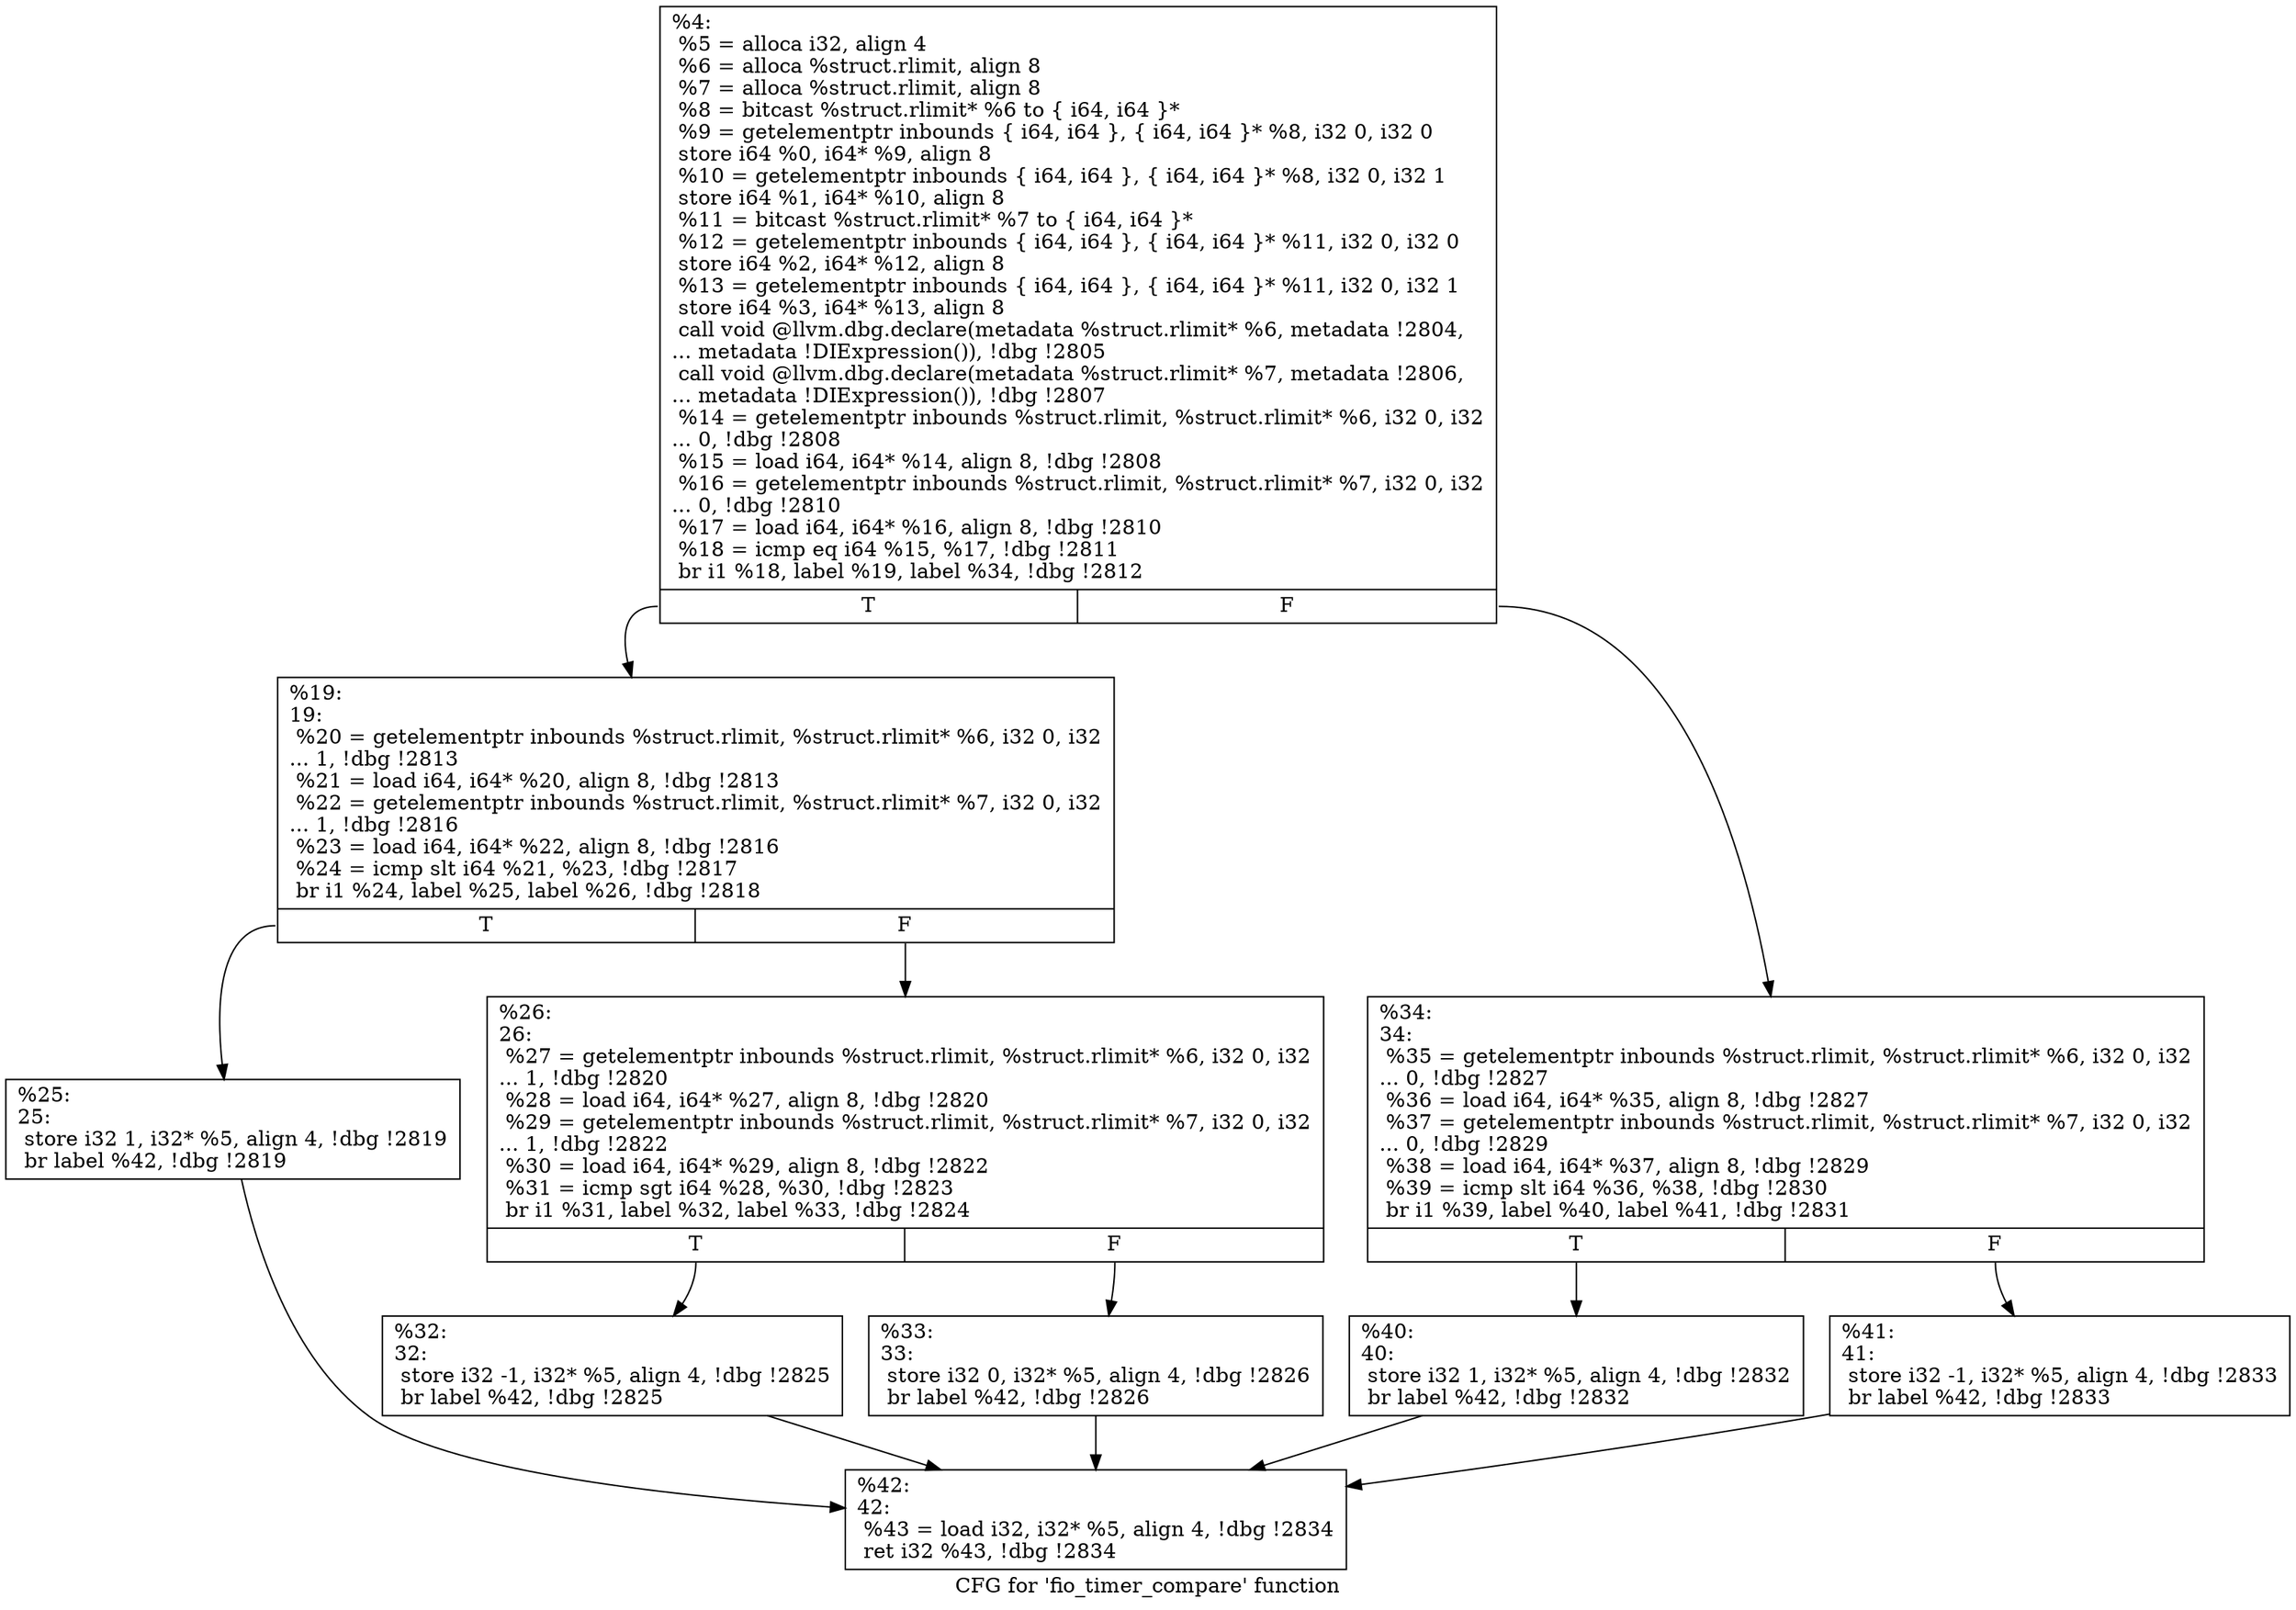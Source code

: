 digraph "CFG for 'fio_timer_compare' function" {
	label="CFG for 'fio_timer_compare' function";

	Node0x5568516f4060 [shape=record,label="{%4:\l  %5 = alloca i32, align 4\l  %6 = alloca %struct.rlimit, align 8\l  %7 = alloca %struct.rlimit, align 8\l  %8 = bitcast %struct.rlimit* %6 to \{ i64, i64 \}*\l  %9 = getelementptr inbounds \{ i64, i64 \}, \{ i64, i64 \}* %8, i32 0, i32 0\l  store i64 %0, i64* %9, align 8\l  %10 = getelementptr inbounds \{ i64, i64 \}, \{ i64, i64 \}* %8, i32 0, i32 1\l  store i64 %1, i64* %10, align 8\l  %11 = bitcast %struct.rlimit* %7 to \{ i64, i64 \}*\l  %12 = getelementptr inbounds \{ i64, i64 \}, \{ i64, i64 \}* %11, i32 0, i32 0\l  store i64 %2, i64* %12, align 8\l  %13 = getelementptr inbounds \{ i64, i64 \}, \{ i64, i64 \}* %11, i32 0, i32 1\l  store i64 %3, i64* %13, align 8\l  call void @llvm.dbg.declare(metadata %struct.rlimit* %6, metadata !2804,\l... metadata !DIExpression()), !dbg !2805\l  call void @llvm.dbg.declare(metadata %struct.rlimit* %7, metadata !2806,\l... metadata !DIExpression()), !dbg !2807\l  %14 = getelementptr inbounds %struct.rlimit, %struct.rlimit* %6, i32 0, i32\l... 0, !dbg !2808\l  %15 = load i64, i64* %14, align 8, !dbg !2808\l  %16 = getelementptr inbounds %struct.rlimit, %struct.rlimit* %7, i32 0, i32\l... 0, !dbg !2810\l  %17 = load i64, i64* %16, align 8, !dbg !2810\l  %18 = icmp eq i64 %15, %17, !dbg !2811\l  br i1 %18, label %19, label %34, !dbg !2812\l|{<s0>T|<s1>F}}"];
	Node0x5568516f4060:s0 -> Node0x5568516f67f0;
	Node0x5568516f4060:s1 -> Node0x5568516df6a0;
	Node0x5568516f67f0 [shape=record,label="{%19:\l19:                                               \l  %20 = getelementptr inbounds %struct.rlimit, %struct.rlimit* %6, i32 0, i32\l... 1, !dbg !2813\l  %21 = load i64, i64* %20, align 8, !dbg !2813\l  %22 = getelementptr inbounds %struct.rlimit, %struct.rlimit* %7, i32 0, i32\l... 1, !dbg !2816\l  %23 = load i64, i64* %22, align 8, !dbg !2816\l  %24 = icmp slt i64 %21, %23, !dbg !2817\l  br i1 %24, label %25, label %26, !dbg !2818\l|{<s0>T|<s1>F}}"];
	Node0x5568516f67f0:s0 -> Node0x5568516df560;
	Node0x5568516f67f0:s1 -> Node0x5568516df5b0;
	Node0x5568516df560 [shape=record,label="{%25:\l25:                                               \l  store i32 1, i32* %5, align 4, !dbg !2819\l  br label %42, !dbg !2819\l}"];
	Node0x5568516df560 -> Node0x5568516df790;
	Node0x5568516df5b0 [shape=record,label="{%26:\l26:                                               \l  %27 = getelementptr inbounds %struct.rlimit, %struct.rlimit* %6, i32 0, i32\l... 1, !dbg !2820\l  %28 = load i64, i64* %27, align 8, !dbg !2820\l  %29 = getelementptr inbounds %struct.rlimit, %struct.rlimit* %7, i32 0, i32\l... 1, !dbg !2822\l  %30 = load i64, i64* %29, align 8, !dbg !2822\l  %31 = icmp sgt i64 %28, %30, !dbg !2823\l  br i1 %31, label %32, label %33, !dbg !2824\l|{<s0>T|<s1>F}}"];
	Node0x5568516df5b0:s0 -> Node0x5568516df600;
	Node0x5568516df5b0:s1 -> Node0x5568516df650;
	Node0x5568516df600 [shape=record,label="{%32:\l32:                                               \l  store i32 -1, i32* %5, align 4, !dbg !2825\l  br label %42, !dbg !2825\l}"];
	Node0x5568516df600 -> Node0x5568516df790;
	Node0x5568516df650 [shape=record,label="{%33:\l33:                                               \l  store i32 0, i32* %5, align 4, !dbg !2826\l  br label %42, !dbg !2826\l}"];
	Node0x5568516df650 -> Node0x5568516df790;
	Node0x5568516df6a0 [shape=record,label="{%34:\l34:                                               \l  %35 = getelementptr inbounds %struct.rlimit, %struct.rlimit* %6, i32 0, i32\l... 0, !dbg !2827\l  %36 = load i64, i64* %35, align 8, !dbg !2827\l  %37 = getelementptr inbounds %struct.rlimit, %struct.rlimit* %7, i32 0, i32\l... 0, !dbg !2829\l  %38 = load i64, i64* %37, align 8, !dbg !2829\l  %39 = icmp slt i64 %36, %38, !dbg !2830\l  br i1 %39, label %40, label %41, !dbg !2831\l|{<s0>T|<s1>F}}"];
	Node0x5568516df6a0:s0 -> Node0x5568516df6f0;
	Node0x5568516df6a0:s1 -> Node0x5568516df740;
	Node0x5568516df6f0 [shape=record,label="{%40:\l40:                                               \l  store i32 1, i32* %5, align 4, !dbg !2832\l  br label %42, !dbg !2832\l}"];
	Node0x5568516df6f0 -> Node0x5568516df790;
	Node0x5568516df740 [shape=record,label="{%41:\l41:                                               \l  store i32 -1, i32* %5, align 4, !dbg !2833\l  br label %42, !dbg !2833\l}"];
	Node0x5568516df740 -> Node0x5568516df790;
	Node0x5568516df790 [shape=record,label="{%42:\l42:                                               \l  %43 = load i32, i32* %5, align 4, !dbg !2834\l  ret i32 %43, !dbg !2834\l}"];
}
